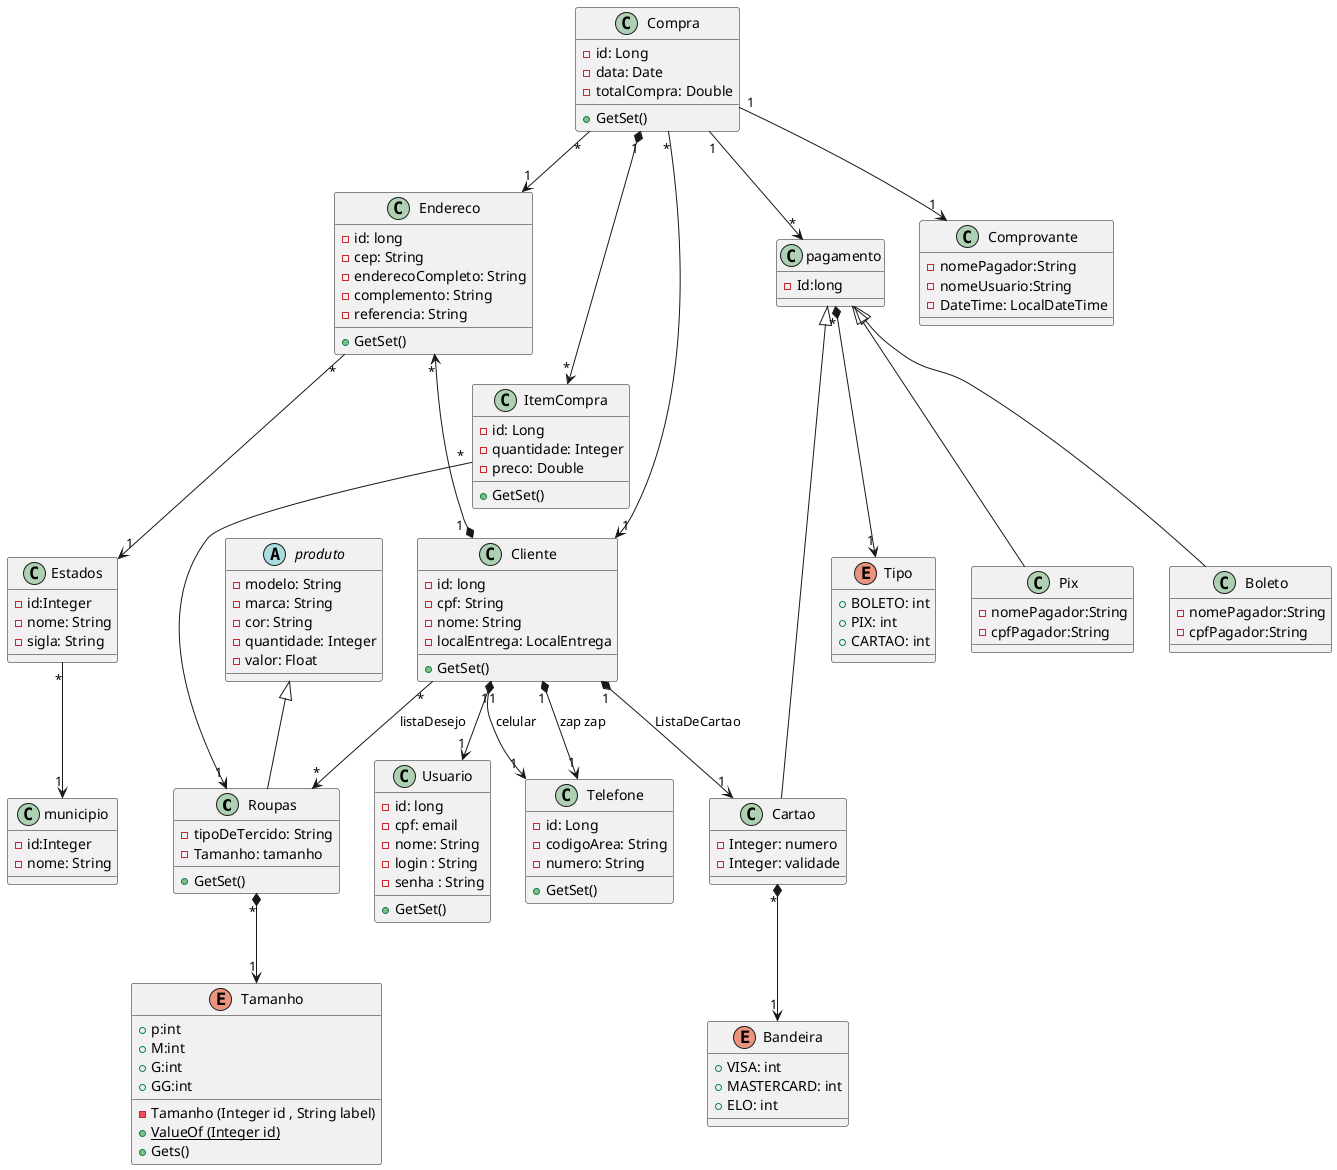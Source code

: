 @startuml UML

class Roupas{
    - tipoDeTercido: String
    - Tamanho: tamanho

    + GetSet()


}
class Usuario {
    -id: long
    - cpf: email
    - nome: String
    - login : String
    - senha : String

    + GetSet()
}

class Cliente{
    -id: long
    - cpf: String
    - nome: String
    - localEntrega: LocalEntrega

    + GetSet()
}

class Endereco{
    - id: long
    - cep: String
    - enderecoCompleto: String
    - complemento: String
    - referencia: String

    + GetSet()
}
class ItemCompra {
    - id: Long
    - quantidade: Integer
    - preco: Double
    
    + GetSet()
}
class Compra {
    - id: Long
    - data: Date
    - totalCompra: Double
    
    + GetSet()
}
class Telefone {
    - id: Long
    - codigoArea: String
    - numero: String
    
    + GetSet()
}
class municipio{
    -id:Integer
    -nome: String

}
class Estados{
    -id:Integer
    -nome: String
    -sigla: String
}
enum Tamanho{
    + p:int
    + M:int
    + G:int
    + GG:int
 
    - Tamanho (Integer id , String label)
    + {static}ValueOf (Integer id)
    + Gets()

}
abstract produto{
    - modelo: String
    - marca: String
    - cor: String
    - quantidade: Integer
    - valor: Float
    
}
class pagamento{
    -Id:long

    
}
class Cartao{
    -Integer: numero
    -Integer: validade
    
}
enum Bandeira{
    + VISA: int
    + MASTERCARD: int
    + ELO: int
    
}
enum Tipo{
    + BOLETO: int
    + PIX: int
    + CARTAO: int
    
}
class Pix{
    -nomePagador:String
    -cpfPagador:String
}
class Boleto{
    -nomePagador:String
    -cpfPagador:String
}
class Comprovante{
    -nomePagador:String
    -nomeUsuario:String
    -DateTime: LocalDateTime
}

    pagamento <|-- Boleto
    pagamento <|-- Pix
    pagamento <|-- Cartao
    produto <|-- Roupas

    Endereco "*" <--*"1" Cliente
    Cliente "1" --> "1" Usuario
    Cliente "*" --> "*" Roupas: listaDesejo

    Compra "1" *--> "*" ItemCompra
    Compra "*" --> "1" Cliente
    Compra "*"  --> "1" Endereco
    Compra "1" --> "1" Comprovante
    

    ItemCompra "*" --> "1" Roupas

    Cliente "1" *--> "1" Telefone: celular
    Cliente "1" *--> "1" Cartao: ListaDeCartao
    Cliente "1" *--> "1" Telefone: zap zap

    Compra "1"-->"*" pagamento




    Roupas "*" *--> "1" Tamanho
    Cartao "*" *--> "1" Bandeira
    pagamento "*" *--> "1" Tipo

    Endereco "*"--> "1" Estados

    Estados "*"--> "1" municipio
@enduml

